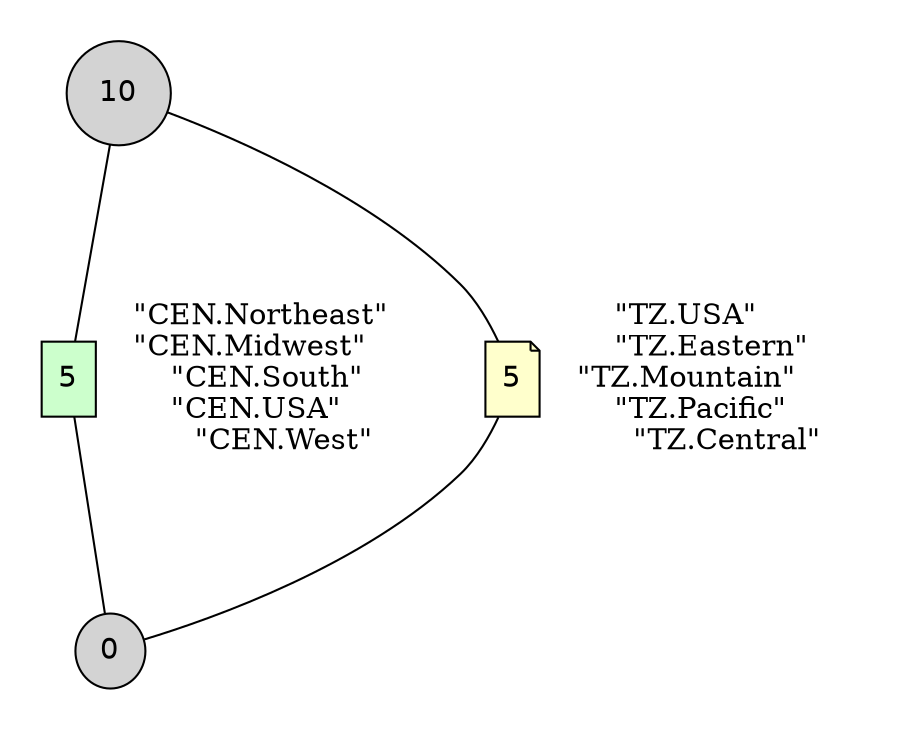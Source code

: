 // <Lattice object of 2 atoms 4 concepts 2 coatoms at 0x10bec0518>
digraph Lattice {
	node [label="" shape=circle style=filled width=.25]
	edge [dir=none labeldistance=1.5 minlen=2]
	subgraph cluster_0 {
		color=transparent
		c0 [fillcolor="" fontname=helvetica label=0 shape="" style=filled]
	}
	subgraph cluster_1 {
		color=transparent
		c1 [fillcolor="#CCFFCC" fontname=helvetica label=5 shape=box style=filled]
	}
	c1 -> c1 [label="\"CEN.Northeast\"	
\"CEN.Midwest\"	
\"CEN.South\"	
\"CEN.USA\"	
\"CEN.West\"" color=transparent labelangle=270]
	c1 -> c0
	subgraph cluster_2 {
		color=transparent
		c2 [fillcolor="#FFFFCC" fontname=helvetica label=5 shape=note style=filled]
	}
	c2 -> c2 [label="\"TZ.USA\"	
\"TZ.Eastern\"	
\"TZ.Mountain\"	
\"TZ.Pacific\"	
\"TZ.Central\"" color=transparent labelangle=270]
	c2 -> c0
	subgraph cluster_3 {
		color=transparent
		c3 [fontname=helvetica label=10 style=filled]
	}
	c3 -> c1
	c3 -> c2
}
